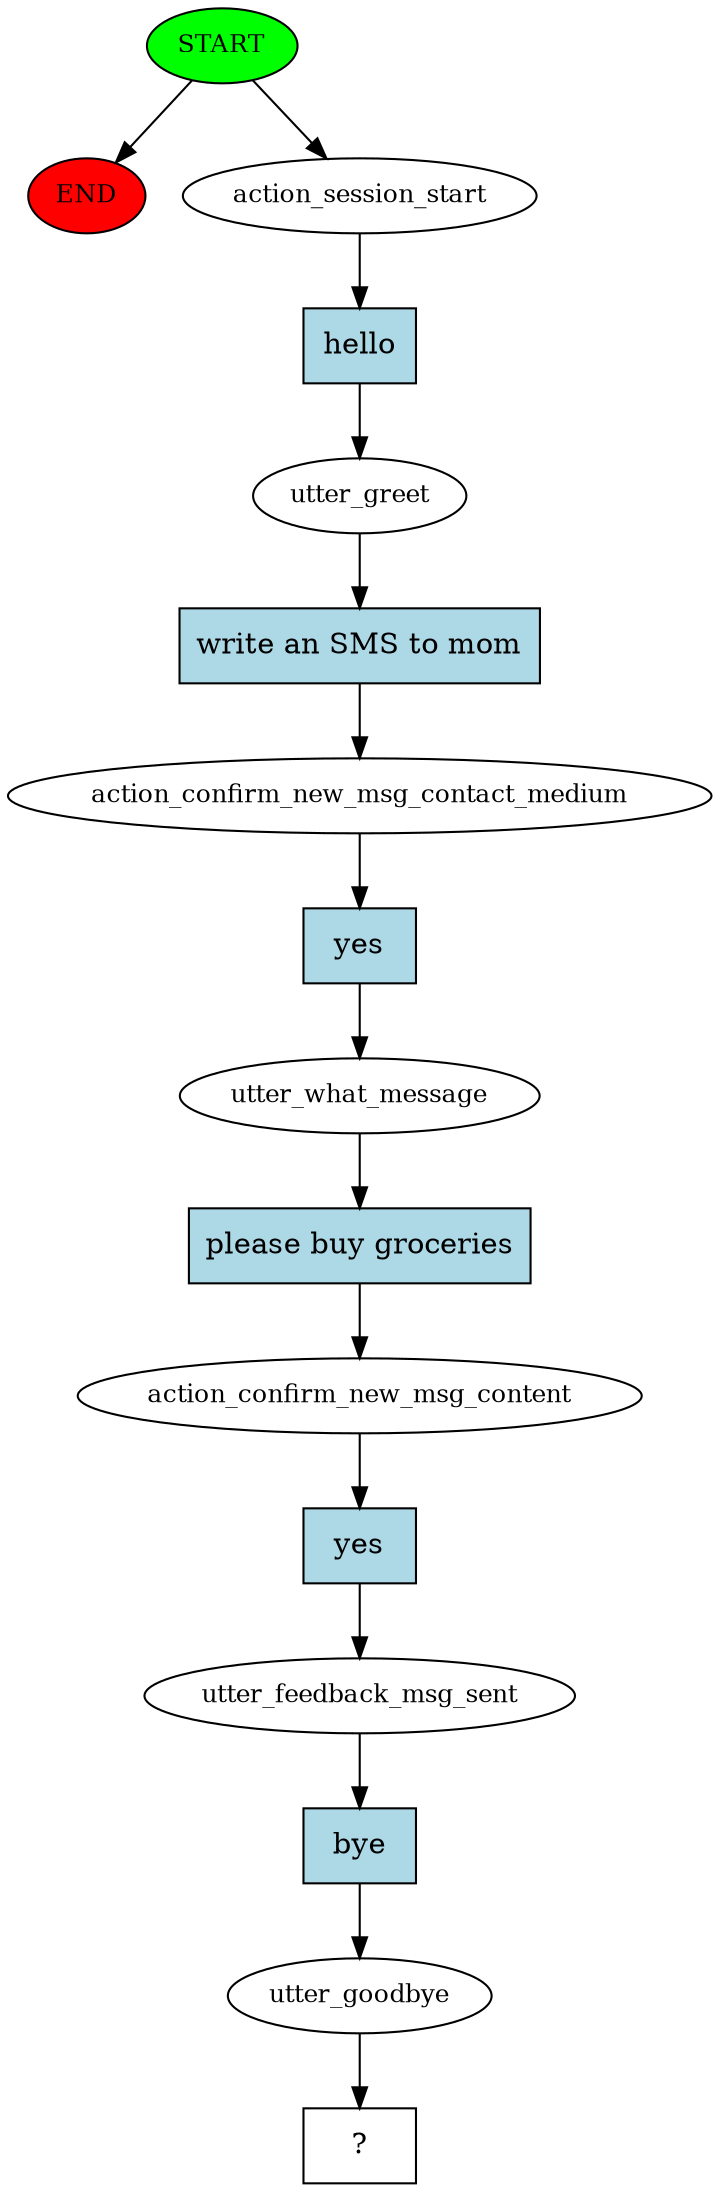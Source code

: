digraph  {
0 [class="start active", fillcolor=green, fontsize=12, label=START, style=filled];
"-1" [class=end, fillcolor=red, fontsize=12, label=END, style=filled];
1 [class=active, fontsize=12, label=action_session_start];
2 [class=active, fontsize=12, label=utter_greet];
3 [class=active, fontsize=12, label=action_confirm_new_msg_contact_medium];
4 [class=active, fontsize=12, label=utter_what_message];
5 [class=active, fontsize=12, label=action_confirm_new_msg_content];
6 [class=active, fontsize=12, label=utter_feedback_msg_sent];
7 [class=active, fontsize=12, label=utter_goodbye];
8 [class="intent dashed active", label="  ?  ", shape=rect];
9 [class="intent active", fillcolor=lightblue, label=hello, shape=rect, style=filled];
10 [class="intent active", fillcolor=lightblue, label="write an SMS to mom", shape=rect, style=filled];
11 [class="intent active", fillcolor=lightblue, label=yes, shape=rect, style=filled];
12 [class="intent active", fillcolor=lightblue, label="please buy groceries", shape=rect, style=filled];
13 [class="intent active", fillcolor=lightblue, label=yes, shape=rect, style=filled];
14 [class="intent active", fillcolor=lightblue, label=bye, shape=rect, style=filled];
0 -> "-1"  [class="", key=NONE, label=""];
0 -> 1  [class=active, key=NONE, label=""];
1 -> 9  [class=active, key=0];
2 -> 10  [class=active, key=0];
3 -> 11  [class=active, key=0];
4 -> 12  [class=active, key=0];
5 -> 13  [class=active, key=0];
6 -> 14  [class=active, key=0];
7 -> 8  [class=active, key=NONE, label=""];
9 -> 2  [class=active, key=0];
10 -> 3  [class=active, key=0];
11 -> 4  [class=active, key=0];
12 -> 5  [class=active, key=0];
13 -> 6  [class=active, key=0];
14 -> 7  [class=active, key=0];
}

